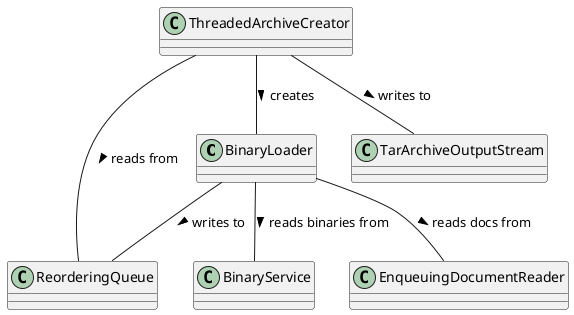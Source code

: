 @startuml

class BinaryLoader
class EnqueuingDocumentReader
class ReorderingQueue
class ThreadedArchiveCreator
class BinaryService
class TarArchiveOutputStream

ThreadedArchiveCreator -- BinaryLoader : creates >
ThreadedArchiveCreator -- ReorderingQueue : reads from >
ThreadedArchiveCreator -- TarArchiveOutputStream : writes to >

BinaryLoader -- EnqueuingDocumentReader : reads docs from >
BinaryLoader -- ReorderingQueue : writes to >
BinaryLoader -- BinaryService : reads binaries from >

@enduml